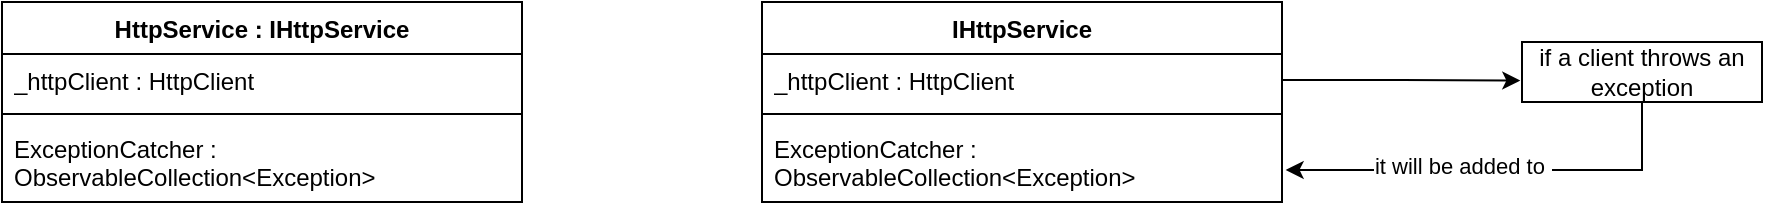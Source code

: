 <mxfile version="26.0.16">
  <diagram name="Page-1" id="iUgZnvfVzkUDdOHdnARB">
    <mxGraphModel dx="1604" dy="418" grid="1" gridSize="10" guides="1" tooltips="1" connect="1" arrows="1" fold="1" page="1" pageScale="1" pageWidth="850" pageHeight="1100" math="0" shadow="0">
      <root>
        <mxCell id="0" />
        <mxCell id="1" parent="0" />
        <mxCell id="uCy3Vy9B2igQL5hsRS7q-2" value="IHttpService" style="swimlane;fontStyle=1;align=center;verticalAlign=top;childLayout=stackLayout;horizontal=1;startSize=26;horizontalStack=0;resizeParent=1;resizeParentMax=0;resizeLast=0;collapsible=1;marginBottom=0;whiteSpace=wrap;html=1;" vertex="1" parent="1">
          <mxGeometry x="80" y="230" width="260" height="100" as="geometry" />
        </mxCell>
        <mxCell id="uCy3Vy9B2igQL5hsRS7q-3" value="_httpClient : HttpClient" style="text;strokeColor=none;fillColor=none;align=left;verticalAlign=top;spacingLeft=4;spacingRight=4;overflow=hidden;rotatable=0;points=[[0,0.5],[1,0.5]];portConstraint=eastwest;whiteSpace=wrap;html=1;" vertex="1" parent="uCy3Vy9B2igQL5hsRS7q-2">
          <mxGeometry y="26" width="260" height="26" as="geometry" />
        </mxCell>
        <mxCell id="uCy3Vy9B2igQL5hsRS7q-4" value="" style="line;strokeWidth=1;fillColor=none;align=left;verticalAlign=middle;spacingTop=-1;spacingLeft=3;spacingRight=3;rotatable=0;labelPosition=right;points=[];portConstraint=eastwest;strokeColor=inherit;" vertex="1" parent="uCy3Vy9B2igQL5hsRS7q-2">
          <mxGeometry y="52" width="260" height="8" as="geometry" />
        </mxCell>
        <mxCell id="uCy3Vy9B2igQL5hsRS7q-5" value="ExceptionCatcher : ObservableCollection&amp;lt;Exception&amp;gt;" style="text;strokeColor=none;fillColor=none;align=left;verticalAlign=top;spacingLeft=4;spacingRight=4;overflow=hidden;rotatable=0;points=[[0,0.5],[1,0.5]];portConstraint=eastwest;whiteSpace=wrap;html=1;" vertex="1" parent="uCy3Vy9B2igQL5hsRS7q-2">
          <mxGeometry y="60" width="260" height="40" as="geometry" />
        </mxCell>
        <mxCell id="uCy3Vy9B2igQL5hsRS7q-7" value="if a client throws an exception" style="rounded=0;whiteSpace=wrap;html=1;" vertex="1" parent="1">
          <mxGeometry x="460" y="250" width="120" height="30" as="geometry" />
        </mxCell>
        <mxCell id="uCy3Vy9B2igQL5hsRS7q-8" style="edgeStyle=orthogonalEdgeStyle;rounded=0;orthogonalLoop=1;jettySize=auto;html=1;entryX=-0.007;entryY=0.642;entryDx=0;entryDy=0;entryPerimeter=0;" edge="1" parent="1" source="uCy3Vy9B2igQL5hsRS7q-3" target="uCy3Vy9B2igQL5hsRS7q-7">
          <mxGeometry relative="1" as="geometry" />
        </mxCell>
        <mxCell id="uCy3Vy9B2igQL5hsRS7q-9" style="edgeStyle=orthogonalEdgeStyle;rounded=0;orthogonalLoop=1;jettySize=auto;html=1;entryX=1.007;entryY=0.599;entryDx=0;entryDy=0;entryPerimeter=0;" edge="1" parent="1" source="uCy3Vy9B2igQL5hsRS7q-7" target="uCy3Vy9B2igQL5hsRS7q-5">
          <mxGeometry relative="1" as="geometry" />
        </mxCell>
        <mxCell id="uCy3Vy9B2igQL5hsRS7q-10" value="it will be added to&amp;nbsp;" style="edgeLabel;html=1;align=center;verticalAlign=middle;resizable=0;points=[];" vertex="1" connectable="0" parent="uCy3Vy9B2igQL5hsRS7q-9">
          <mxGeometry x="0.174" y="-2" relative="1" as="geometry">
            <mxPoint as="offset" />
          </mxGeometry>
        </mxCell>
        <mxCell id="uCy3Vy9B2igQL5hsRS7q-12" value="HttpService : IHttpService" style="swimlane;fontStyle=1;align=center;verticalAlign=top;childLayout=stackLayout;horizontal=1;startSize=26;horizontalStack=0;resizeParent=1;resizeParentMax=0;resizeLast=0;collapsible=1;marginBottom=0;whiteSpace=wrap;html=1;" vertex="1" parent="1">
          <mxGeometry x="-300" y="230" width="260" height="100" as="geometry" />
        </mxCell>
        <mxCell id="uCy3Vy9B2igQL5hsRS7q-13" value="_httpClient : HttpClient" style="text;strokeColor=none;fillColor=none;align=left;verticalAlign=top;spacingLeft=4;spacingRight=4;overflow=hidden;rotatable=0;points=[[0,0.5],[1,0.5]];portConstraint=eastwest;whiteSpace=wrap;html=1;" vertex="1" parent="uCy3Vy9B2igQL5hsRS7q-12">
          <mxGeometry y="26" width="260" height="26" as="geometry" />
        </mxCell>
        <mxCell id="uCy3Vy9B2igQL5hsRS7q-14" value="" style="line;strokeWidth=1;fillColor=none;align=left;verticalAlign=middle;spacingTop=-1;spacingLeft=3;spacingRight=3;rotatable=0;labelPosition=right;points=[];portConstraint=eastwest;strokeColor=inherit;" vertex="1" parent="uCy3Vy9B2igQL5hsRS7q-12">
          <mxGeometry y="52" width="260" height="8" as="geometry" />
        </mxCell>
        <mxCell id="uCy3Vy9B2igQL5hsRS7q-15" value="ExceptionCatcher : ObservableCollection&amp;lt;Exception&amp;gt;" style="text;strokeColor=none;fillColor=none;align=left;verticalAlign=top;spacingLeft=4;spacingRight=4;overflow=hidden;rotatable=0;points=[[0,0.5],[1,0.5]];portConstraint=eastwest;whiteSpace=wrap;html=1;" vertex="1" parent="uCy3Vy9B2igQL5hsRS7q-12">
          <mxGeometry y="60" width="260" height="40" as="geometry" />
        </mxCell>
      </root>
    </mxGraphModel>
  </diagram>
</mxfile>
